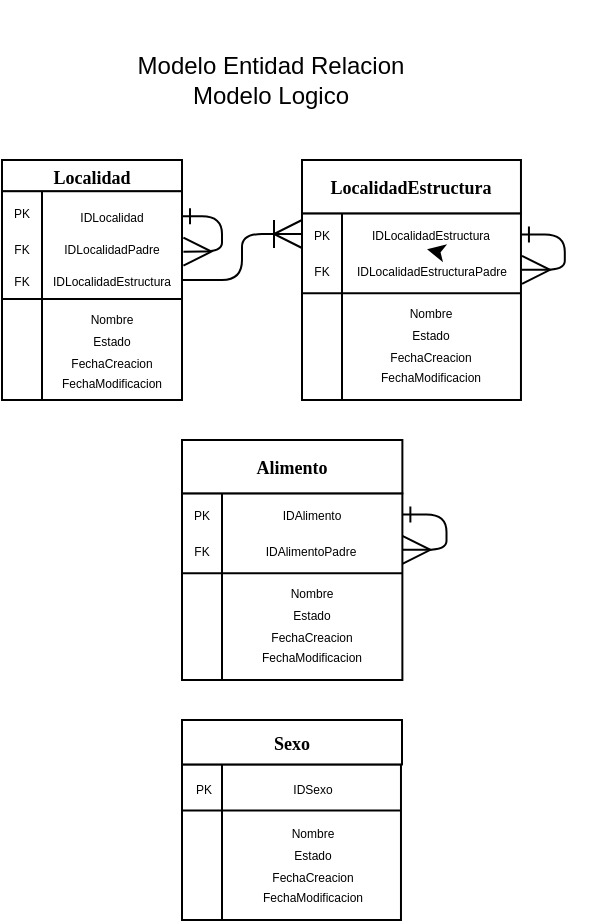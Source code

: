 <mxfile>
    <diagram id="sXJ7tnEYignLvbB0lgcN" name="Page-1">
        <mxGraphModel dx="1072" dy="467" grid="1" gridSize="10" guides="1" tooltips="1" connect="1" arrows="1" fold="1" page="1" pageScale="1" pageWidth="850" pageHeight="1100" math="0" shadow="0">
            <root>
                <mxCell id="0"/>
                <mxCell id="1" parent="0"/>
                <mxCell id="2" value="" style="group" vertex="1" connectable="0" parent="1">
                    <mxGeometry x="300" y="110" width="70" height="120" as="geometry"/>
                </mxCell>
                <mxCell id="3" value="" style="shape=internalStorage;whiteSpace=wrap;html=1;backgroundOutline=1;movable=1;resizable=1;rotatable=1;deletable=1;editable=1;connectable=1;dx=20;dy=54;" vertex="1" parent="2">
                    <mxGeometry x="-20" y="15.56" width="90" height="104.44" as="geometry"/>
                </mxCell>
                <mxCell id="4" value="&lt;b style=&quot;border-color: var(--border-color); font-family: &amp;quot;Comic Sans MS&amp;quot;;&quot;&gt;&lt;font style=&quot;font-size: 9px;&quot;&gt;Localidad&lt;/font&gt;&lt;/b&gt;" style="rounded=0;whiteSpace=wrap;html=1;shadow=0;movable=1;resizable=1;rotatable=1;deletable=1;editable=1;connectable=1;" vertex="1" parent="2">
                    <mxGeometry x="-20" width="90" height="15.56" as="geometry"/>
                </mxCell>
                <mxCell id="5" value="&lt;span style=&quot;font-size: 6px;&quot;&gt;IDLocalidad&lt;/span&gt;" style="text;html=1;strokeColor=none;fillColor=none;align=center;verticalAlign=middle;whiteSpace=wrap;rounded=0;shadow=0;fontSize=9;" vertex="1" parent="2">
                    <mxGeometry y="20" width="70" height="16.11" as="geometry"/>
                </mxCell>
                <mxCell id="6" value="&lt;span style=&quot;font-size: 6px;&quot;&gt;Nombre&lt;/span&gt;&lt;br style=&quot;border-color: var(--border-color); font-size: 6px;&quot;&gt;&lt;span style=&quot;font-size: 6px;&quot;&gt;Estado&lt;/span&gt;&lt;br style=&quot;border-color: var(--border-color); font-size: 6px;&quot;&gt;&lt;span style=&quot;font-size: 6px;&quot;&gt;FechaCreacion&lt;/span&gt;&lt;br style=&quot;border-color: var(--border-color); font-size: 6px;&quot;&gt;&lt;span style=&quot;font-size: 6px;&quot;&gt;FechaModificacion&lt;/span&gt;" style="text;html=1;strokeColor=none;fillColor=none;align=center;verticalAlign=middle;whiteSpace=wrap;rounded=0;shadow=0;fontSize=9;" vertex="1" parent="2">
                    <mxGeometry y="70.55" width="70" height="49.45" as="geometry"/>
                </mxCell>
                <mxCell id="7" value="&lt;font style=&quot;font-size: 6px;&quot;&gt;FK&lt;/font&gt;" style="text;html=1;strokeColor=none;fillColor=none;align=center;verticalAlign=middle;whiteSpace=wrap;rounded=0;shadow=0;fontSize=9;" vertex="1" parent="2">
                    <mxGeometry x="-20" y="54.44" width="20" height="11.11" as="geometry"/>
                </mxCell>
                <mxCell id="8" value="&lt;span style=&quot;font-size: 6px;&quot;&gt;IDLocalidadPadre&lt;/span&gt;" style="text;html=1;strokeColor=none;fillColor=none;align=center;verticalAlign=middle;whiteSpace=wrap;rounded=0;shadow=0;fontSize=9;" vertex="1" parent="2">
                    <mxGeometry y="33.33" width="70" height="21.11" as="geometry"/>
                </mxCell>
                <mxCell id="9" value="&lt;span style=&quot;font-size: 6px;&quot;&gt;IDLocalidadEstructura&lt;/span&gt;" style="text;html=1;strokeColor=none;fillColor=none;align=center;verticalAlign=middle;whiteSpace=wrap;rounded=0;shadow=0;fontSize=9;" vertex="1" parent="2">
                    <mxGeometry y="49.44" width="70" height="21.11" as="geometry"/>
                </mxCell>
                <mxCell id="10" value="" style="group" vertex="1" connectable="0" parent="1">
                    <mxGeometry x="430" y="110" width="110" height="120" as="geometry"/>
                </mxCell>
                <mxCell id="11" value="" style="shape=internalStorage;whiteSpace=wrap;html=1;backgroundOutline=1;movable=1;resizable=1;rotatable=1;deletable=1;editable=1;connectable=1;dx=20;dy=40;" vertex="1" parent="10">
                    <mxGeometry y="26.667" width="109.482" height="93.333" as="geometry"/>
                </mxCell>
                <mxCell id="12" value="&lt;font face=&quot;Comic Sans MS&quot; style=&quot;font-size: 9px;&quot;&gt;&lt;b style=&quot;&quot;&gt;LocalidadEstructura&lt;/b&gt;&lt;/font&gt;" style="rounded=0;whiteSpace=wrap;html=1;shadow=0;movable=1;resizable=1;rotatable=1;deletable=1;editable=1;connectable=1;" vertex="1" parent="10">
                    <mxGeometry width="109.482" height="26.667" as="geometry"/>
                </mxCell>
                <mxCell id="13" value="&lt;span style=&quot;font-size: 6px;&quot;&gt;Nombre&lt;br&gt;Estado&lt;br&gt;FechaCreacion&lt;br&gt;FechaModificacion&lt;br&gt;&lt;/span&gt;" style="text;html=1;strokeColor=none;fillColor=none;align=center;verticalAlign=middle;whiteSpace=wrap;rounded=0;shadow=0;fontSize=9;" vertex="1" parent="10">
                    <mxGeometry x="20" y="64.62" width="89.48" height="55.38" as="geometry"/>
                </mxCell>
                <mxCell id="14" value="&lt;font style=&quot;font-size: 6px;&quot;&gt;PK&lt;/font&gt;" style="text;html=1;strokeColor=none;fillColor=none;align=center;verticalAlign=middle;whiteSpace=wrap;rounded=0;shadow=0;fontSize=9;" vertex="1" parent="10">
                    <mxGeometry y="26.67" width="20" height="21.11" as="geometry"/>
                </mxCell>
                <mxCell id="15" value="&lt;font style=&quot;font-size: 6px;&quot;&gt;IDLocalidadEstructura&lt;/font&gt;" style="text;html=1;strokeColor=none;fillColor=none;align=center;verticalAlign=middle;whiteSpace=wrap;rounded=0;shadow=0;fontSize=9;" vertex="1" parent="10">
                    <mxGeometry x="20" y="26.67" width="89.48" height="21.11" as="geometry"/>
                </mxCell>
                <mxCell id="16" style="edgeStyle=none;html=1;exitX=0.5;exitY=0;exitDx=0;exitDy=0;" edge="1" parent="10" source="17">
                    <mxGeometry relative="1" as="geometry">
                        <mxPoint x="62.532" y="44.62" as="targetPoint"/>
                    </mxGeometry>
                </mxCell>
                <mxCell id="17" value="&lt;font style=&quot;font-size: 6px;&quot;&gt;IDLocalidadEstructuraPadre&lt;/font&gt;" style="text;html=1;strokeColor=none;fillColor=none;align=center;verticalAlign=middle;whiteSpace=wrap;rounded=0;shadow=0;fontSize=9;" vertex="1" parent="10">
                    <mxGeometry x="20" y="45.18" width="90" height="19.44" as="geometry"/>
                </mxCell>
                <mxCell id="18" value="&lt;font style=&quot;font-size: 6px;&quot;&gt;FK&lt;/font&gt;" style="text;html=1;strokeColor=none;fillColor=none;align=center;verticalAlign=middle;whiteSpace=wrap;rounded=0;shadow=0;fontSize=9;" vertex="1" parent="10">
                    <mxGeometry y="44.62" width="20" height="20" as="geometry"/>
                </mxCell>
                <mxCell id="19" value="" style="endArrow=ERmany;endFill=0;endSize=12;html=1;fontFamily=Comic Sans MS;fontSize=6;startArrow=ERone;startFill=0;exitX=1;exitY=0.5;exitDx=0;exitDy=0;edgeStyle=orthogonalEdgeStyle;entryX=1;entryY=0.5;entryDx=0;entryDy=0;" edge="1" parent="10" source="15" target="17">
                    <mxGeometry width="160" relative="1" as="geometry">
                        <mxPoint x="110.212" y="30" as="sourcePoint"/>
                        <mxPoint x="167.872" y="60" as="targetPoint"/>
                        <Array as="points">
                            <mxPoint x="131.378" y="37"/>
                            <mxPoint x="131.378" y="55"/>
                        </Array>
                    </mxGeometry>
                </mxCell>
                <mxCell id="20" value="" style="endArrow=ERoneToMany;endFill=0;endSize=12;html=1;fontFamily=Comic Sans MS;fontSize=6;edgeStyle=orthogonalEdgeStyle;entryX=0;entryY=0.5;entryDx=0;entryDy=0;" edge="1" parent="1" target="14">
                    <mxGeometry width="160" relative="1" as="geometry">
                        <mxPoint x="370" y="170" as="sourcePoint"/>
                        <mxPoint x="430" y="154.68" as="targetPoint"/>
                        <Array as="points">
                            <mxPoint x="400" y="170"/>
                            <mxPoint x="400" y="147"/>
                            <mxPoint x="430" y="147"/>
                        </Array>
                    </mxGeometry>
                </mxCell>
                <mxCell id="21" value="&lt;font style=&quot;font-size: 6px;&quot;&gt;PK&lt;/font&gt;" style="text;html=1;strokeColor=none;fillColor=none;align=center;verticalAlign=middle;whiteSpace=wrap;rounded=0;shadow=0;fontSize=9;" vertex="1" parent="1">
                    <mxGeometry x="280" y="130" width="20" height="11.11" as="geometry"/>
                </mxCell>
                <mxCell id="22" value="&lt;font style=&quot;font-size: 6px;&quot;&gt;FK&lt;/font&gt;" style="text;html=1;strokeColor=none;fillColor=none;align=center;verticalAlign=middle;whiteSpace=wrap;rounded=0;shadow=0;fontSize=9;" vertex="1" parent="1">
                    <mxGeometry x="280" y="148.33" width="20" height="11.11" as="geometry"/>
                </mxCell>
                <mxCell id="23" value="" style="endArrow=ERmany;endFill=0;endSize=12;html=1;fontFamily=Comic Sans MS;fontSize=6;startArrow=ERone;startFill=0;exitX=1;exitY=0.5;exitDx=0;exitDy=0;edgeStyle=orthogonalEdgeStyle;entryX=1;entryY=0.5;entryDx=0;entryDy=0;" edge="1" parent="1">
                    <mxGeometry width="160" relative="1" as="geometry">
                        <mxPoint x="370" y="138.145" as="sourcePoint"/>
                        <mxPoint x="370.71" y="155.82" as="targetPoint"/>
                        <Array as="points">
                            <mxPoint x="390" y="138"/>
                            <mxPoint x="390" y="156"/>
                        </Array>
                    </mxGeometry>
                </mxCell>
                <mxCell id="24" value="" style="group" vertex="1" connectable="0" parent="1">
                    <mxGeometry x="370" y="250" width="110.71" height="120" as="geometry"/>
                </mxCell>
                <mxCell id="25" value="" style="shape=internalStorage;whiteSpace=wrap;html=1;backgroundOutline=1;movable=1;resizable=1;rotatable=1;deletable=1;editable=1;connectable=1;dx=20;dy=40;" vertex="1" parent="24">
                    <mxGeometry y="26.667" width="110.188" height="93.333" as="geometry"/>
                </mxCell>
                <mxCell id="26" value="&lt;font face=&quot;Comic Sans MS&quot; style=&quot;font-size: 9px;&quot;&gt;&lt;b style=&quot;&quot;&gt;Alimento&lt;/b&gt;&lt;/font&gt;" style="rounded=0;whiteSpace=wrap;html=1;shadow=0;movable=1;resizable=1;rotatable=1;deletable=1;editable=1;connectable=1;" vertex="1" parent="24">
                    <mxGeometry width="110.188" height="26.667" as="geometry"/>
                </mxCell>
                <mxCell id="27" value="&lt;span style=&quot;font-size: 6px;&quot;&gt;Nombre&lt;br&gt;Estado&lt;br&gt;FechaCreacion&lt;br&gt;FechaModificacion&lt;br&gt;&lt;/span&gt;" style="text;html=1;strokeColor=none;fillColor=none;align=center;verticalAlign=middle;whiteSpace=wrap;rounded=0;shadow=0;fontSize=9;" vertex="1" parent="24">
                    <mxGeometry x="20" y="64.62" width="90.19" height="55.38" as="geometry"/>
                </mxCell>
                <mxCell id="28" value="&lt;font style=&quot;font-size: 6px;&quot;&gt;PK&lt;/font&gt;" style="text;html=1;strokeColor=none;fillColor=none;align=center;verticalAlign=middle;whiteSpace=wrap;rounded=0;shadow=0;fontSize=9;" vertex="1" parent="24">
                    <mxGeometry y="26.67" width="20" height="21.11" as="geometry"/>
                </mxCell>
                <mxCell id="29" value="&lt;font style=&quot;font-size: 6px;&quot;&gt;IDAlimento&lt;/font&gt;" style="text;html=1;strokeColor=none;fillColor=none;align=center;verticalAlign=middle;whiteSpace=wrap;rounded=0;shadow=0;fontSize=9;" vertex="1" parent="24">
                    <mxGeometry x="20" y="26.67" width="90.19" height="21.11" as="geometry"/>
                </mxCell>
                <mxCell id="30" value="&lt;font style=&quot;font-size: 6px;&quot;&gt;FK&lt;/font&gt;" style="text;html=1;strokeColor=none;fillColor=none;align=center;verticalAlign=middle;whiteSpace=wrap;rounded=0;shadow=0;fontSize=9;" vertex="1" parent="24">
                    <mxGeometry y="44.62" width="20" height="20" as="geometry"/>
                </mxCell>
                <mxCell id="31" value="&lt;span style=&quot;font-size: 6px;&quot;&gt;IDAlimentoPadre&lt;/span&gt;" style="text;html=1;strokeColor=none;fillColor=none;align=center;verticalAlign=middle;whiteSpace=wrap;rounded=0;shadow=0;fontSize=9;" vertex="1" parent="24">
                    <mxGeometry x="19.48" y="45.18" width="90.71" height="19.44" as="geometry"/>
                </mxCell>
                <mxCell id="32" value="" style="endArrow=ERmany;endFill=0;endSize=12;html=1;fontFamily=Comic Sans MS;fontSize=6;startArrow=ERone;startFill=0;exitX=1;exitY=0.5;exitDx=0;exitDy=0;edgeStyle=orthogonalEdgeStyle;entryX=1;entryY=0.5;entryDx=0;entryDy=0;" edge="1" parent="24" source="29" target="31">
                    <mxGeometry width="160" relative="1" as="geometry">
                        <mxPoint x="110.923" y="30" as="sourcePoint"/>
                        <mxPoint x="168.956" y="60" as="targetPoint"/>
                        <Array as="points">
                            <mxPoint x="132.226" y="37"/>
                            <mxPoint x="132.226" y="55"/>
                        </Array>
                    </mxGeometry>
                </mxCell>
                <mxCell id="33" value="" style="group" vertex="1" connectable="0" parent="1">
                    <mxGeometry x="370" y="390" width="110" height="100" as="geometry"/>
                </mxCell>
                <mxCell id="34" value="" style="shape=internalStorage;whiteSpace=wrap;html=1;backgroundOutline=1;movable=1;resizable=1;rotatable=1;deletable=1;editable=1;connectable=1;dx=20;dy=23;" vertex="1" parent="33">
                    <mxGeometry y="22.22" width="109.483" height="77.78" as="geometry"/>
                </mxCell>
                <mxCell id="35" value="&lt;font face=&quot;Comic Sans MS&quot; style=&quot;font-size: 9px;&quot;&gt;&lt;b style=&quot;&quot;&gt;Sexo&lt;/b&gt;&lt;/font&gt;" style="rounded=0;whiteSpace=wrap;html=1;shadow=0;movable=1;resizable=1;rotatable=1;deletable=1;editable=1;connectable=1;" vertex="1" parent="33">
                    <mxGeometry width="110.0" height="22.22" as="geometry"/>
                </mxCell>
                <mxCell id="36" value="&lt;span style=&quot;font-size: 6px;&quot;&gt;Nombre&lt;br&gt;Estado&lt;br&gt;FechaCreacion&lt;br&gt;FechaModificacion&lt;br&gt;&lt;/span&gt;" style="text;html=1;strokeColor=none;fillColor=none;align=center;verticalAlign=middle;whiteSpace=wrap;rounded=0;shadow=0;fontSize=9;" vertex="1" parent="33">
                    <mxGeometry x="22" y="44.63" width="87.483" height="55.37" as="geometry"/>
                </mxCell>
                <mxCell id="37" value="&lt;font style=&quot;font-size: 6px;&quot;&gt;PK&lt;/font&gt;" style="text;html=1;strokeColor=none;fillColor=none;align=center;verticalAlign=middle;whiteSpace=wrap;rounded=0;shadow=0;fontSize=9;" vertex="1" parent="33">
                    <mxGeometry y="23.52" width="22" height="21.11" as="geometry"/>
                </mxCell>
                <mxCell id="38" value="&lt;font style=&quot;font-size: 6px;&quot;&gt;IDSexo&lt;/font&gt;" style="text;html=1;strokeColor=none;fillColor=none;align=center;verticalAlign=middle;whiteSpace=wrap;rounded=0;shadow=0;fontSize=9;" vertex="1" parent="33">
                    <mxGeometry x="22" y="23.52" width="87.483" height="21.11" as="geometry"/>
                </mxCell>
                <mxCell id="39" style="edgeStyle=none;html=1;exitX=0.5;exitY=0;exitDx=0;exitDy=0;" edge="1" parent="33">
                    <mxGeometry relative="1" as="geometry">
                        <mxPoint x="62.532" y="41.47" as="targetPoint"/>
                        <mxPoint x="62.558" y="42.03" as="sourcePoint"/>
                    </mxGeometry>
                </mxCell>
                <mxCell id="40" value="Modelo Entidad Relacion&lt;br&gt;Modelo Logico" style="text;html=1;strokeColor=none;fillColor=none;align=center;verticalAlign=middle;whiteSpace=wrap;rounded=0;" vertex="1" parent="1">
                    <mxGeometry x="280" y="30" width="269" height="80" as="geometry"/>
                </mxCell>
            </root>
        </mxGraphModel>
    </diagram>
</mxfile>